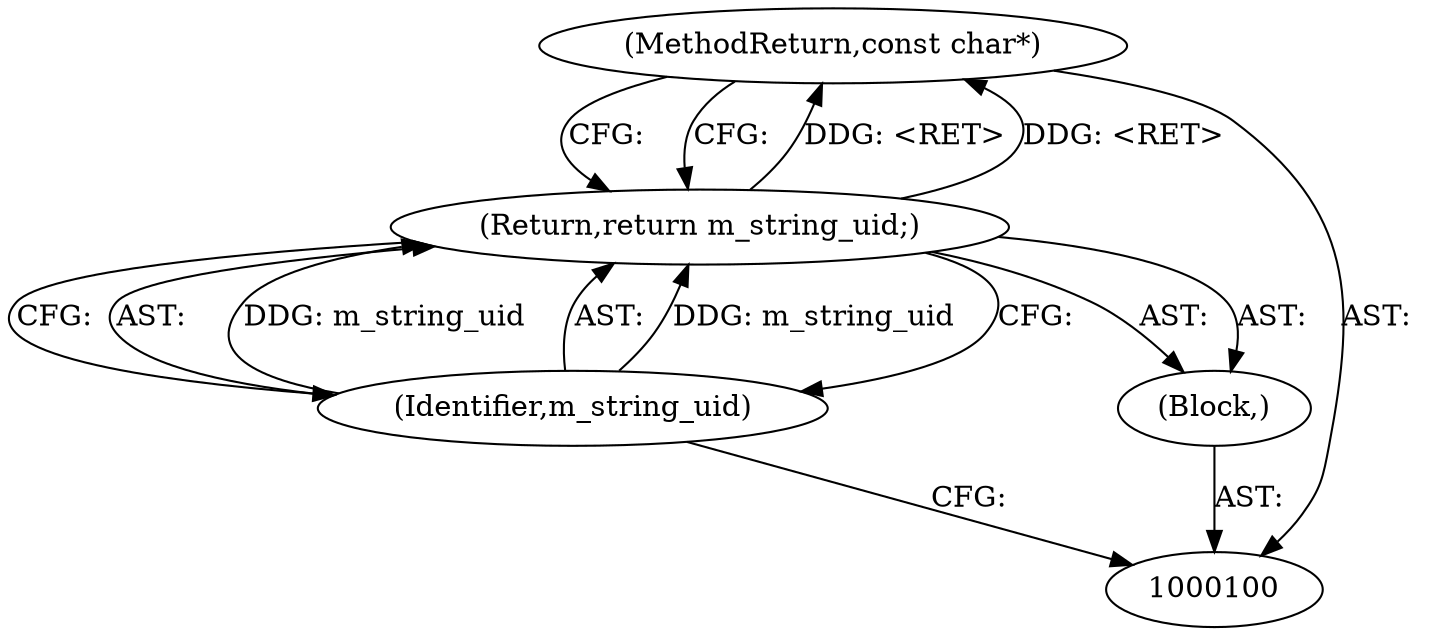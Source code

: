 digraph "1_Android_04839626ed859623901ebd3a5fd483982186b59d_122" {
"1000104" [label="(MethodReturn,const char*)"];
"1000101" [label="(Block,)"];
"1000103" [label="(Identifier,m_string_uid)"];
"1000102" [label="(Return,return m_string_uid;)"];
"1000104" -> "1000100"  [label="AST: "];
"1000104" -> "1000102"  [label="CFG: "];
"1000102" -> "1000104"  [label="DDG: <RET>"];
"1000101" -> "1000100"  [label="AST: "];
"1000102" -> "1000101"  [label="AST: "];
"1000103" -> "1000102"  [label="AST: "];
"1000103" -> "1000100"  [label="CFG: "];
"1000102" -> "1000103"  [label="CFG: "];
"1000103" -> "1000102"  [label="DDG: m_string_uid"];
"1000102" -> "1000101"  [label="AST: "];
"1000102" -> "1000103"  [label="CFG: "];
"1000103" -> "1000102"  [label="AST: "];
"1000104" -> "1000102"  [label="CFG: "];
"1000102" -> "1000104"  [label="DDG: <RET>"];
"1000103" -> "1000102"  [label="DDG: m_string_uid"];
}

